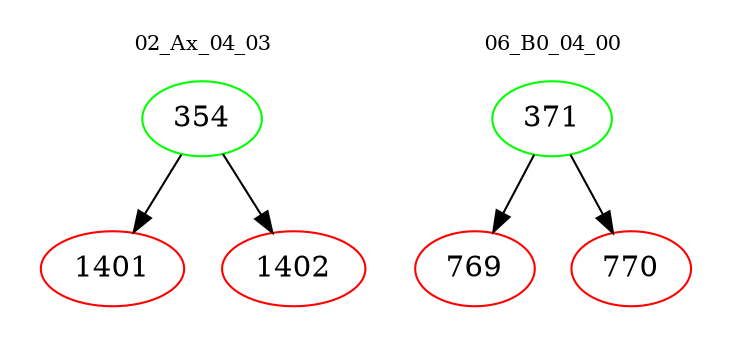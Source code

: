 digraph{
subgraph cluster_0 {
color = white
label = "02_Ax_04_03";
fontsize=10;
T0_354 [label="354", color="green"]
T0_354 -> T0_1401 [color="black"]
T0_1401 [label="1401", color="red"]
T0_354 -> T0_1402 [color="black"]
T0_1402 [label="1402", color="red"]
}
subgraph cluster_1 {
color = white
label = "06_B0_04_00";
fontsize=10;
T1_371 [label="371", color="green"]
T1_371 -> T1_769 [color="black"]
T1_769 [label="769", color="red"]
T1_371 -> T1_770 [color="black"]
T1_770 [label="770", color="red"]
}
}
